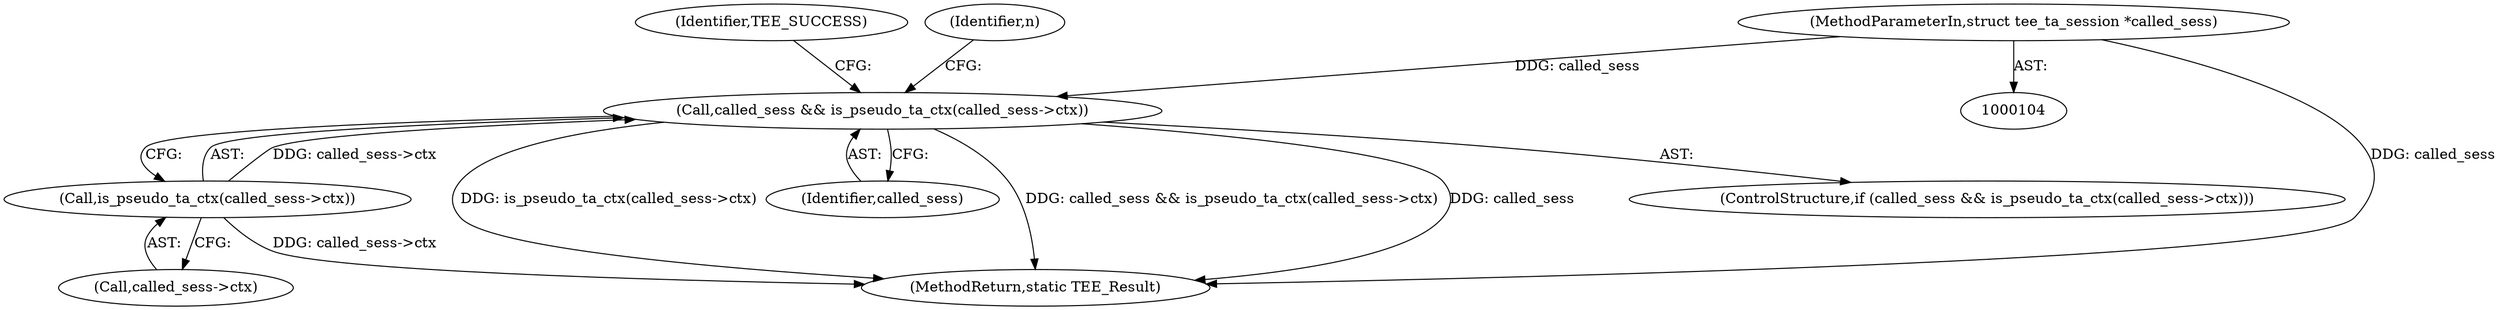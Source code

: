 digraph "0_optee_os_d5c5b0b77b2b589666024d219a8007b3f5b6faeb@pointer" {
"1000176" [label="(Call,called_sess && is_pseudo_ta_ctx(called_sess->ctx))"];
"1000106" [label="(MethodParameterIn,struct tee_ta_session *called_sess)"];
"1000178" [label="(Call,is_pseudo_ta_ctx(called_sess->ctx))"];
"1000175" [label="(ControlStructure,if (called_sess && is_pseudo_ta_ctx(called_sess->ctx)))"];
"1000176" [label="(Call,called_sess && is_pseudo_ta_ctx(called_sess->ctx))"];
"1000177" [label="(Identifier,called_sess)"];
"1000184" [label="(Identifier,TEE_SUCCESS)"];
"1000492" [label="(MethodReturn,static TEE_Result)"];
"1000187" [label="(Identifier,n)"];
"1000178" [label="(Call,is_pseudo_ta_ctx(called_sess->ctx))"];
"1000179" [label="(Call,called_sess->ctx)"];
"1000106" [label="(MethodParameterIn,struct tee_ta_session *called_sess)"];
"1000176" -> "1000175"  [label="AST: "];
"1000176" -> "1000177"  [label="CFG: "];
"1000176" -> "1000178"  [label="CFG: "];
"1000177" -> "1000176"  [label="AST: "];
"1000178" -> "1000176"  [label="AST: "];
"1000184" -> "1000176"  [label="CFG: "];
"1000187" -> "1000176"  [label="CFG: "];
"1000176" -> "1000492"  [label="DDG: is_pseudo_ta_ctx(called_sess->ctx)"];
"1000176" -> "1000492"  [label="DDG: called_sess && is_pseudo_ta_ctx(called_sess->ctx)"];
"1000176" -> "1000492"  [label="DDG: called_sess"];
"1000106" -> "1000176"  [label="DDG: called_sess"];
"1000178" -> "1000176"  [label="DDG: called_sess->ctx"];
"1000106" -> "1000104"  [label="AST: "];
"1000106" -> "1000492"  [label="DDG: called_sess"];
"1000178" -> "1000179"  [label="CFG: "];
"1000179" -> "1000178"  [label="AST: "];
"1000178" -> "1000492"  [label="DDG: called_sess->ctx"];
}
